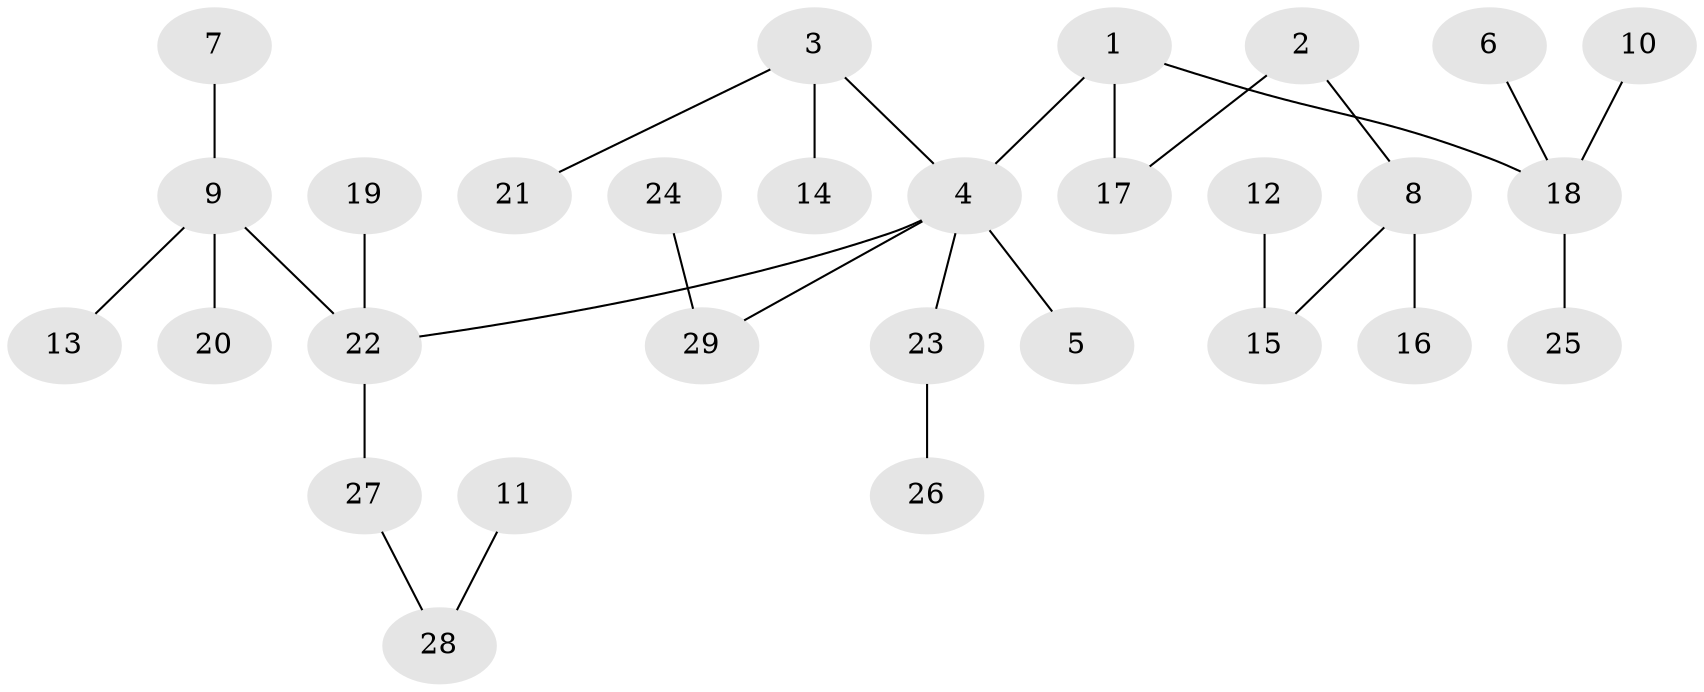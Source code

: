 // original degree distribution, {3: 0.1111111111111111, 8: 0.013888888888888888, 4: 0.08333333333333333, 5: 0.013888888888888888, 2: 0.2777777777777778, 1: 0.4861111111111111, 6: 0.013888888888888888}
// Generated by graph-tools (version 1.1) at 2025/37/03/04/25 23:37:26]
// undirected, 29 vertices, 28 edges
graph export_dot {
  node [color=gray90,style=filled];
  1;
  2;
  3;
  4;
  5;
  6;
  7;
  8;
  9;
  10;
  11;
  12;
  13;
  14;
  15;
  16;
  17;
  18;
  19;
  20;
  21;
  22;
  23;
  24;
  25;
  26;
  27;
  28;
  29;
  1 -- 4 [weight=1.0];
  1 -- 17 [weight=1.0];
  1 -- 18 [weight=1.0];
  2 -- 8 [weight=1.0];
  2 -- 17 [weight=1.0];
  3 -- 4 [weight=1.0];
  3 -- 14 [weight=1.0];
  3 -- 21 [weight=1.0];
  4 -- 5 [weight=1.0];
  4 -- 22 [weight=1.0];
  4 -- 23 [weight=1.0];
  4 -- 29 [weight=1.0];
  6 -- 18 [weight=1.0];
  7 -- 9 [weight=1.0];
  8 -- 15 [weight=1.0];
  8 -- 16 [weight=1.0];
  9 -- 13 [weight=1.0];
  9 -- 20 [weight=1.0];
  9 -- 22 [weight=1.0];
  10 -- 18 [weight=1.0];
  11 -- 28 [weight=1.0];
  12 -- 15 [weight=1.0];
  18 -- 25 [weight=1.0];
  19 -- 22 [weight=1.0];
  22 -- 27 [weight=1.0];
  23 -- 26 [weight=1.0];
  24 -- 29 [weight=1.0];
  27 -- 28 [weight=1.0];
}
